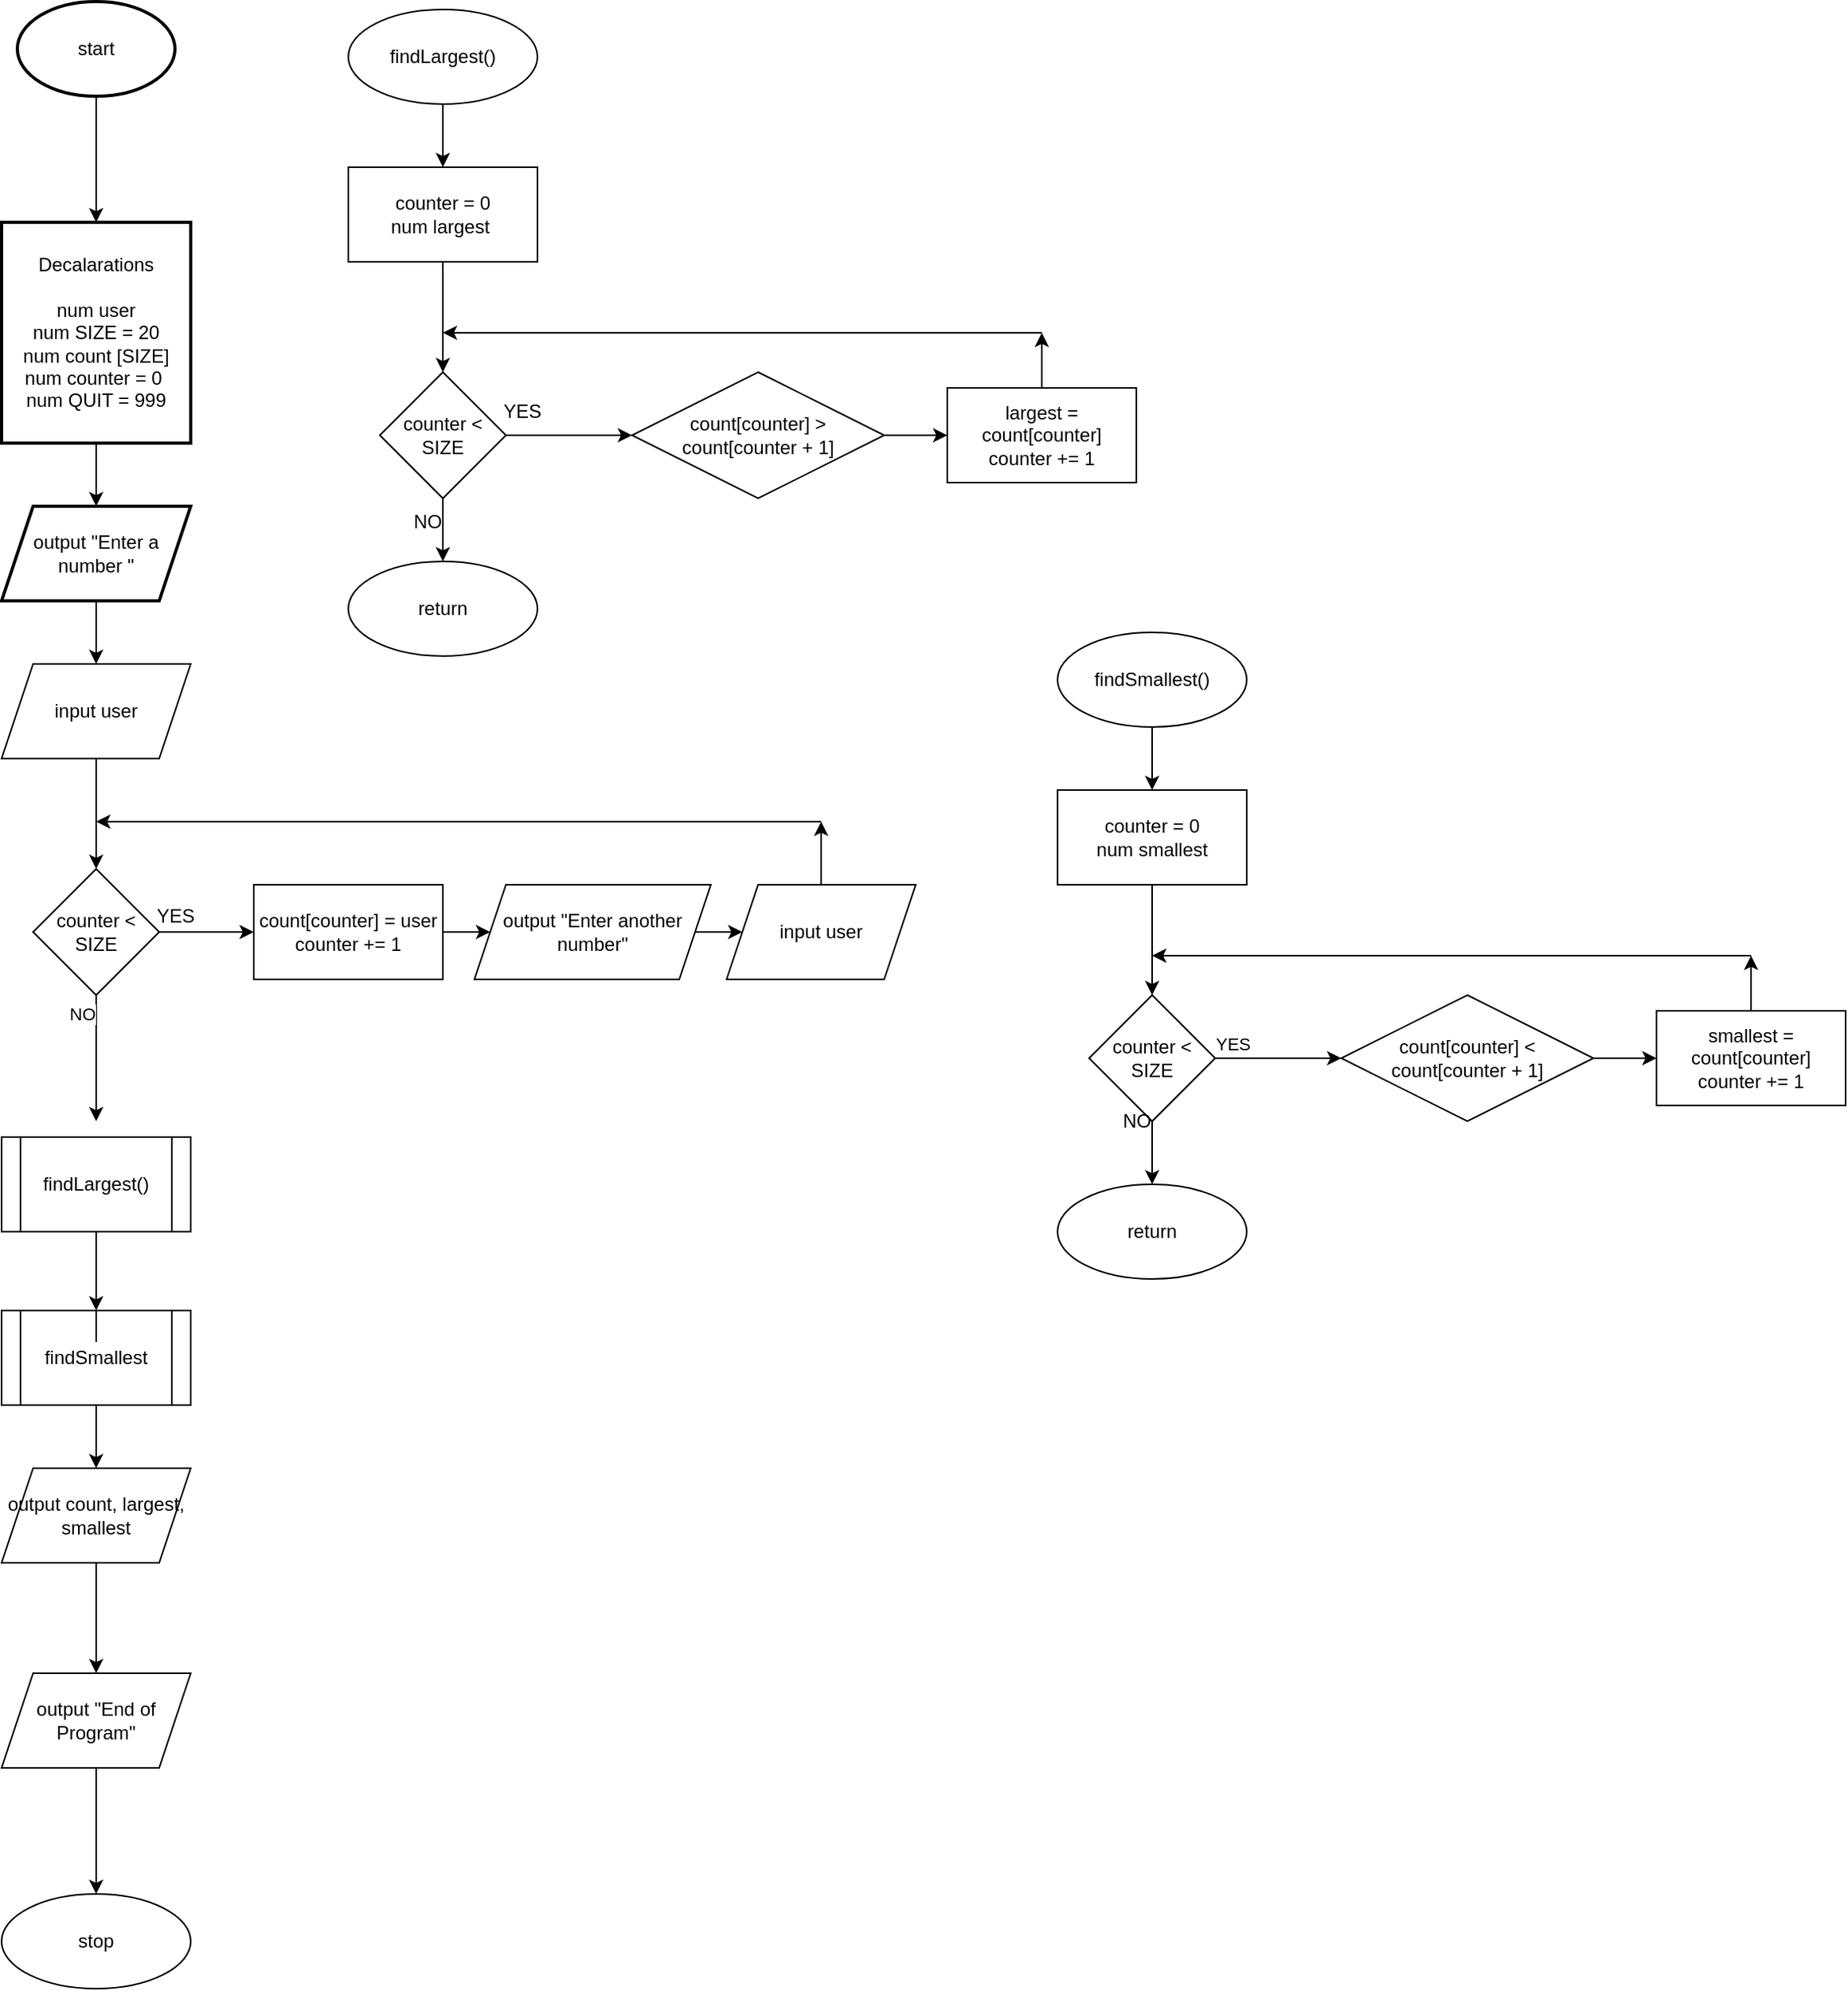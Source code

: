 <mxfile>
    <diagram id="Qech942JY8gmtrb86aWZ" name="Page-1">
        <mxGraphModel dx="1028" dy="1805" grid="1" gridSize="10" guides="1" tooltips="1" connect="1" arrows="1" fold="1" page="1" pageScale="1" pageWidth="850" pageHeight="1100" math="0" shadow="0">
            <root>
                <mxCell id="0"/>
                <mxCell id="1" parent="0"/>
                <mxCell id="4" value="" style="edgeStyle=none;html=1;" edge="1" parent="1" source="2" target="3">
                    <mxGeometry relative="1" as="geometry"/>
                </mxCell>
                <mxCell id="2" value="start" style="strokeWidth=2;html=1;shape=mxgraph.flowchart.start_1;whiteSpace=wrap;" vertex="1" parent="1">
                    <mxGeometry x="320" width="100" height="60" as="geometry"/>
                </mxCell>
                <mxCell id="9" value="" style="edgeStyle=none;html=1;" edge="1" parent="1" source="3" target="8">
                    <mxGeometry relative="1" as="geometry"/>
                </mxCell>
                <mxCell id="3" value="Decalarations&lt;br&gt;&lt;br&gt;num user&lt;br&gt;num SIZE = 20&lt;br&gt;num count [SIZE]&lt;br&gt;num counter = 0&amp;nbsp;&lt;br&gt;num QUIT = 999" style="whiteSpace=wrap;html=1;strokeWidth=2;" vertex="1" parent="1">
                    <mxGeometry x="310" y="140" width="120" height="140" as="geometry"/>
                </mxCell>
                <mxCell id="11" value="" style="edgeStyle=none;html=1;" edge="1" parent="1" source="8">
                    <mxGeometry relative="1" as="geometry">
                        <mxPoint x="370" y="420" as="targetPoint"/>
                    </mxGeometry>
                </mxCell>
                <mxCell id="8" value="output &quot;Enter a number &quot;" style="shape=parallelogram;perimeter=parallelogramPerimeter;whiteSpace=wrap;html=1;fixedSize=1;strokeWidth=2;" vertex="1" parent="1">
                    <mxGeometry x="310" y="320" width="120" height="60" as="geometry"/>
                </mxCell>
                <mxCell id="15" value="" style="edgeStyle=none;html=1;" edge="1" parent="1" source="13" target="14">
                    <mxGeometry relative="1" as="geometry"/>
                </mxCell>
                <mxCell id="13" value="input user" style="shape=parallelogram;perimeter=parallelogramPerimeter;whiteSpace=wrap;html=1;fixedSize=1;" vertex="1" parent="1">
                    <mxGeometry x="310" y="420" width="120" height="60" as="geometry"/>
                </mxCell>
                <mxCell id="17" value="" style="edgeStyle=none;html=1;" edge="1" parent="1" source="14" target="16">
                    <mxGeometry relative="1" as="geometry"/>
                </mxCell>
                <mxCell id="28" value="" style="edgeStyle=none;html=1;" edge="1" parent="1" source="14">
                    <mxGeometry relative="1" as="geometry">
                        <mxPoint x="370" y="710" as="targetPoint"/>
                    </mxGeometry>
                </mxCell>
                <mxCell id="78" value="NO" style="edgeLabel;html=1;align=center;verticalAlign=middle;resizable=0;points=[];" vertex="1" connectable="0" parent="28">
                    <mxGeometry x="-0.708" y="-9" relative="1" as="geometry">
                        <mxPoint as="offset"/>
                    </mxGeometry>
                </mxCell>
                <mxCell id="14" value="counter &amp;lt; SIZE" style="rhombus;whiteSpace=wrap;html=1;" vertex="1" parent="1">
                    <mxGeometry x="330" y="550" width="80" height="80" as="geometry"/>
                </mxCell>
                <mxCell id="21" value="" style="edgeStyle=none;html=1;" edge="1" parent="1" source="16" target="20">
                    <mxGeometry relative="1" as="geometry"/>
                </mxCell>
                <mxCell id="16" value="count[counter] = user&lt;br&gt;counter += 1" style="whiteSpace=wrap;html=1;" vertex="1" parent="1">
                    <mxGeometry x="470" y="560" width="120" height="60" as="geometry"/>
                </mxCell>
                <mxCell id="19" value="" style="endArrow=classic;html=1;" edge="1" parent="1">
                    <mxGeometry width="50" height="50" relative="1" as="geometry">
                        <mxPoint x="830" y="520" as="sourcePoint"/>
                        <mxPoint x="370" y="520" as="targetPoint"/>
                    </mxGeometry>
                </mxCell>
                <mxCell id="23" value="" style="edgeStyle=none;html=1;" edge="1" parent="1" source="20" target="22">
                    <mxGeometry relative="1" as="geometry"/>
                </mxCell>
                <mxCell id="20" value="output &quot;Enter another number&quot;" style="shape=parallelogram;perimeter=parallelogramPerimeter;whiteSpace=wrap;html=1;fixedSize=1;" vertex="1" parent="1">
                    <mxGeometry x="610" y="560" width="150" height="60" as="geometry"/>
                </mxCell>
                <mxCell id="24" style="edgeStyle=none;html=1;exitX=0.5;exitY=0;exitDx=0;exitDy=0;" edge="1" parent="1" source="22">
                    <mxGeometry relative="1" as="geometry">
                        <mxPoint x="830" y="520" as="targetPoint"/>
                    </mxGeometry>
                </mxCell>
                <mxCell id="22" value="input user" style="shape=parallelogram;perimeter=parallelogramPerimeter;whiteSpace=wrap;html=1;fixedSize=1;" vertex="1" parent="1">
                    <mxGeometry x="770" y="560" width="120" height="60" as="geometry"/>
                </mxCell>
                <mxCell id="26" value="YES" style="text;html=1;align=center;verticalAlign=middle;resizable=0;points=[];autosize=1;strokeColor=none;fillColor=none;" vertex="1" parent="1">
                    <mxGeometry x="400" y="570" width="40" height="20" as="geometry"/>
                </mxCell>
                <mxCell id="38" value="" style="edgeStyle=none;html=1;" edge="1" parent="1" source="35" target="37">
                    <mxGeometry relative="1" as="geometry"/>
                </mxCell>
                <mxCell id="35" value="output &quot;End of Program&quot;" style="shape=parallelogram;perimeter=parallelogramPerimeter;whiteSpace=wrap;html=1;fixedSize=1;" vertex="1" parent="1">
                    <mxGeometry x="310" y="1060" width="120" height="60" as="geometry"/>
                </mxCell>
                <mxCell id="37" value="stop" style="ellipse;whiteSpace=wrap;html=1;" vertex="1" parent="1">
                    <mxGeometry x="310" y="1200" width="120" height="60" as="geometry"/>
                </mxCell>
                <mxCell id="42" value="" style="edgeStyle=none;html=1;" edge="1" parent="1" source="40" target="41">
                    <mxGeometry relative="1" as="geometry"/>
                </mxCell>
                <mxCell id="40" value="findLargest()" style="ellipse;whiteSpace=wrap;html=1;" vertex="1" parent="1">
                    <mxGeometry x="530" y="5" width="120" height="60" as="geometry"/>
                </mxCell>
                <mxCell id="44" value="" style="edgeStyle=none;html=1;" edge="1" parent="1" source="41" target="43">
                    <mxGeometry relative="1" as="geometry"/>
                </mxCell>
                <mxCell id="41" value="counter = 0&lt;br&gt;num largest&amp;nbsp;" style="whiteSpace=wrap;html=1;" vertex="1" parent="1">
                    <mxGeometry x="530" y="105" width="120" height="60" as="geometry"/>
                </mxCell>
                <mxCell id="48" value="" style="edgeStyle=none;html=1;" edge="1" parent="1" source="43" target="47">
                    <mxGeometry relative="1" as="geometry"/>
                </mxCell>
                <mxCell id="53" value="" style="edgeStyle=none;html=1;" edge="1" parent="1" source="43" target="52">
                    <mxGeometry relative="1" as="geometry"/>
                </mxCell>
                <mxCell id="43" value="counter &amp;lt; SIZE" style="rhombus;whiteSpace=wrap;html=1;" vertex="1" parent="1">
                    <mxGeometry x="550" y="235" width="80" height="80" as="geometry"/>
                </mxCell>
                <mxCell id="47" value="return" style="ellipse;whiteSpace=wrap;html=1;" vertex="1" parent="1">
                    <mxGeometry x="530" y="355" width="120" height="60" as="geometry"/>
                </mxCell>
                <mxCell id="73" value="" style="edgeStyle=none;html=1;" edge="1" parent="1" source="49" target="72">
                    <mxGeometry relative="1" as="geometry"/>
                </mxCell>
                <mxCell id="49" value="findLargest()" style="shape=process;whiteSpace=wrap;html=1;backgroundOutline=1;" vertex="1" parent="1">
                    <mxGeometry x="310" y="720" width="120" height="60" as="geometry"/>
                </mxCell>
                <mxCell id="55" value="" style="edgeStyle=none;html=1;" edge="1" parent="1" source="52" target="54">
                    <mxGeometry relative="1" as="geometry"/>
                </mxCell>
                <mxCell id="52" value="count[counter] &amp;gt; count[counter + 1]" style="rhombus;whiteSpace=wrap;html=1;" vertex="1" parent="1">
                    <mxGeometry x="710" y="235" width="160" height="80" as="geometry"/>
                </mxCell>
                <mxCell id="56" style="edgeStyle=none;html=1;exitX=0.5;exitY=0;exitDx=0;exitDy=0;" edge="1" parent="1" source="54">
                    <mxGeometry relative="1" as="geometry">
                        <mxPoint x="970" y="210" as="targetPoint"/>
                    </mxGeometry>
                </mxCell>
                <mxCell id="54" value="largest = count[counter]&lt;br&gt;counter += 1" style="whiteSpace=wrap;html=1;" vertex="1" parent="1">
                    <mxGeometry x="910" y="245" width="120" height="60" as="geometry"/>
                </mxCell>
                <mxCell id="57" value="" style="endArrow=classic;html=1;" edge="1" parent="1">
                    <mxGeometry width="50" height="50" relative="1" as="geometry">
                        <mxPoint x="970" y="210" as="sourcePoint"/>
                        <mxPoint x="590" y="210" as="targetPoint"/>
                    </mxGeometry>
                </mxCell>
                <mxCell id="59" value="" style="edgeStyle=none;html=1;" edge="1" parent="1" source="60" target="62">
                    <mxGeometry relative="1" as="geometry"/>
                </mxCell>
                <mxCell id="60" value="findSmallest()" style="ellipse;whiteSpace=wrap;html=1;" vertex="1" parent="1">
                    <mxGeometry x="980" y="400" width="120" height="60" as="geometry"/>
                </mxCell>
                <mxCell id="61" value="" style="edgeStyle=none;html=1;" edge="1" parent="1" source="62" target="65">
                    <mxGeometry relative="1" as="geometry"/>
                </mxCell>
                <mxCell id="62" value="counter = 0&lt;br&gt;num smallest" style="whiteSpace=wrap;html=1;" vertex="1" parent="1">
                    <mxGeometry x="980" y="500" width="120" height="60" as="geometry"/>
                </mxCell>
                <mxCell id="63" value="" style="edgeStyle=none;html=1;" edge="1" parent="1" source="65" target="66">
                    <mxGeometry relative="1" as="geometry"/>
                </mxCell>
                <mxCell id="64" value="" style="edgeStyle=none;html=1;" edge="1" parent="1" source="65" target="68">
                    <mxGeometry relative="1" as="geometry"/>
                </mxCell>
                <mxCell id="81" value="YES" style="edgeLabel;html=1;align=center;verticalAlign=middle;resizable=0;points=[];" vertex="1" connectable="0" parent="64">
                    <mxGeometry x="-0.733" y="9" relative="1" as="geometry">
                        <mxPoint as="offset"/>
                    </mxGeometry>
                </mxCell>
                <mxCell id="65" value="counter &amp;lt; SIZE" style="rhombus;whiteSpace=wrap;html=1;" vertex="1" parent="1">
                    <mxGeometry x="1000" y="630" width="80" height="80" as="geometry"/>
                </mxCell>
                <mxCell id="66" value="return" style="ellipse;whiteSpace=wrap;html=1;" vertex="1" parent="1">
                    <mxGeometry x="980" y="750" width="120" height="60" as="geometry"/>
                </mxCell>
                <mxCell id="67" value="" style="edgeStyle=none;html=1;" edge="1" parent="1" source="68" target="70">
                    <mxGeometry relative="1" as="geometry"/>
                </mxCell>
                <mxCell id="68" value="count[counter] &amp;lt; count[counter + 1]" style="rhombus;whiteSpace=wrap;html=1;" vertex="1" parent="1">
                    <mxGeometry x="1160" y="630" width="160" height="80" as="geometry"/>
                </mxCell>
                <mxCell id="69" style="edgeStyle=none;html=1;exitX=0.5;exitY=0;exitDx=0;exitDy=0;" edge="1" parent="1" source="70">
                    <mxGeometry relative="1" as="geometry">
                        <mxPoint x="1420" y="605" as="targetPoint"/>
                    </mxGeometry>
                </mxCell>
                <mxCell id="70" value="smallest = count[counter]&lt;br&gt;counter += 1" style="whiteSpace=wrap;html=1;" vertex="1" parent="1">
                    <mxGeometry x="1360" y="640" width="120" height="60" as="geometry"/>
                </mxCell>
                <mxCell id="71" value="" style="endArrow=classic;html=1;" edge="1" parent="1">
                    <mxGeometry width="50" height="50" relative="1" as="geometry">
                        <mxPoint x="1420" y="605" as="sourcePoint"/>
                        <mxPoint x="1040" y="605" as="targetPoint"/>
                    </mxGeometry>
                </mxCell>
                <mxCell id="76" value="" style="edgeStyle=none;html=1;" edge="1" parent="1" source="72" target="75">
                    <mxGeometry relative="1" as="geometry"/>
                </mxCell>
                <mxCell id="72" value="findSmallest" style="shape=process;whiteSpace=wrap;html=1;backgroundOutline=1;" vertex="1" parent="1">
                    <mxGeometry x="310" y="830" width="120" height="60" as="geometry"/>
                </mxCell>
                <mxCell id="74" value="" style="edgeStyle=none;html=1;endArrow=none;" edge="1" parent="1" target="72">
                    <mxGeometry relative="1" as="geometry">
                        <mxPoint x="370" y="850" as="sourcePoint"/>
                        <mxPoint x="370" y="1060" as="targetPoint"/>
                    </mxGeometry>
                </mxCell>
                <mxCell id="77" value="" style="edgeStyle=none;html=1;" edge="1" parent="1" source="75" target="35">
                    <mxGeometry relative="1" as="geometry"/>
                </mxCell>
                <mxCell id="75" value="output count, largest, smallest" style="shape=parallelogram;perimeter=parallelogramPerimeter;whiteSpace=wrap;html=1;fixedSize=1;" vertex="1" parent="1">
                    <mxGeometry x="310" y="930" width="120" height="60" as="geometry"/>
                </mxCell>
                <mxCell id="79" value="YES" style="text;html=1;align=center;verticalAlign=middle;resizable=0;points=[];autosize=1;strokeColor=none;fillColor=none;" vertex="1" parent="1">
                    <mxGeometry x="620" y="250" width="40" height="20" as="geometry"/>
                </mxCell>
                <mxCell id="80" value="NO" style="text;html=1;align=center;verticalAlign=middle;resizable=0;points=[];autosize=1;strokeColor=none;fillColor=none;" vertex="1" parent="1">
                    <mxGeometry x="565" y="320" width="30" height="20" as="geometry"/>
                </mxCell>
                <mxCell id="83" value="NO" style="text;html=1;align=center;verticalAlign=middle;resizable=0;points=[];autosize=1;strokeColor=none;fillColor=none;" vertex="1" parent="1">
                    <mxGeometry x="1015" y="700" width="30" height="20" as="geometry"/>
                </mxCell>
            </root>
        </mxGraphModel>
    </diagram>
</mxfile>